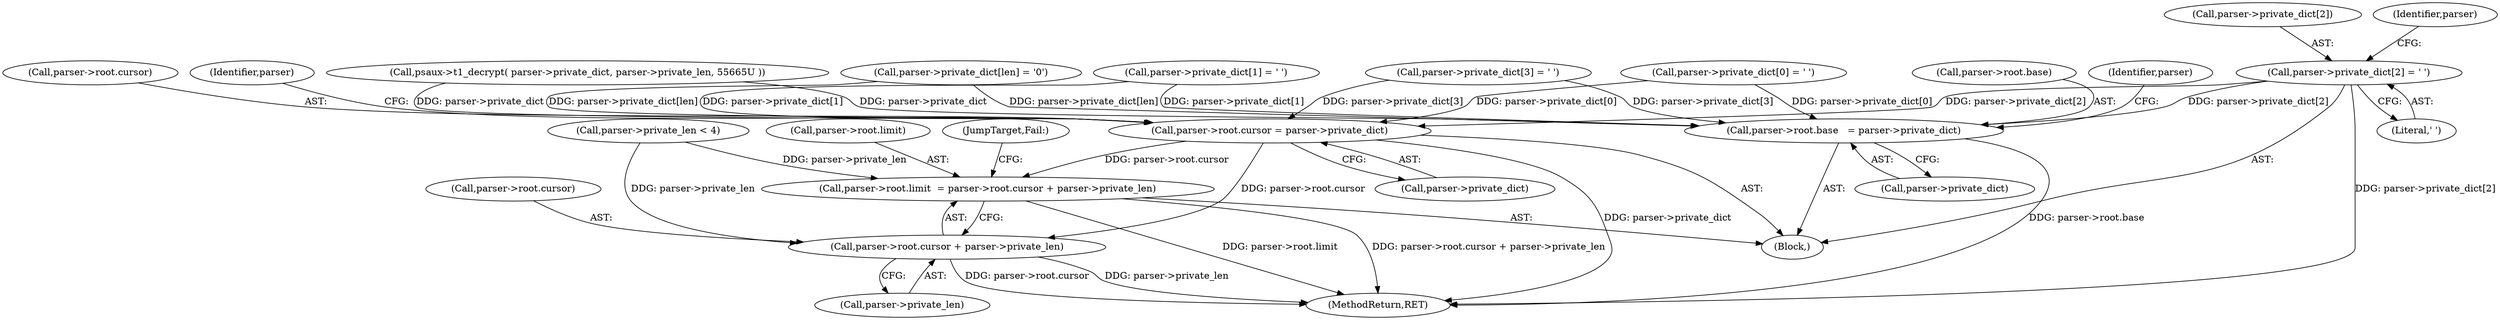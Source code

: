 digraph "0_savannah_e3058617f384cb6709f3878f753fa17aca9e3a30@array" {
"1000676" [label="(Call,parser->private_dict[2] = ' ')"];
"1000690" [label="(Call,parser->root.base   = parser->private_dict)"];
"1000699" [label="(Call,parser->root.cursor = parser->private_dict)"];
"1000708" [label="(Call,parser->root.limit  = parser->root.cursor + parser->private_len)"];
"1000714" [label="(Call,parser->root.cursor + parser->private_len)"];
"1000141" [label="(Block,)"];
"1000640" [label="(Call,psaux->t1_decrypt( parser->private_dict, parser->private_len, 55665U ))"];
"1000699" [label="(Call,parser->root.cursor = parser->private_dict)"];
"1000669" [label="(Call,parser->private_dict[1] = ' ')"];
"1000705" [label="(Call,parser->private_dict)"];
"1000649" [label="(Call,parser->private_len < 4)"];
"1000708" [label="(Call,parser->root.limit  = parser->root.cursor + parser->private_len)"];
"1000691" [label="(Call,parser->root.base)"];
"1000715" [label="(Call,parser->root.cursor)"];
"1000626" [label="(Call,parser->private_dict[len] = '\0')"];
"1000711" [label="(Identifier,parser)"];
"1000683" [label="(Call,parser->private_dict[3] = ' ')"];
"1000720" [label="(Call,parser->private_len)"];
"1000662" [label="(Call,parser->private_dict[0] = ' ')"];
"1000677" [label="(Call,parser->private_dict[2])"];
"1000690" [label="(Call,parser->root.base   = parser->private_dict)"];
"1000727" [label="(MethodReturn,RET)"];
"1000696" [label="(Call,parser->private_dict)"];
"1000686" [label="(Identifier,parser)"];
"1000676" [label="(Call,parser->private_dict[2] = ' ')"];
"1000700" [label="(Call,parser->root.cursor)"];
"1000714" [label="(Call,parser->root.cursor + parser->private_len)"];
"1000682" [label="(Literal,' ')"];
"1000709" [label="(Call,parser->root.limit)"];
"1000723" [label="(JumpTarget,Fail:)"];
"1000702" [label="(Identifier,parser)"];
"1000676" -> "1000141"  [label="AST: "];
"1000676" -> "1000682"  [label="CFG: "];
"1000677" -> "1000676"  [label="AST: "];
"1000682" -> "1000676"  [label="AST: "];
"1000686" -> "1000676"  [label="CFG: "];
"1000676" -> "1000727"  [label="DDG: parser->private_dict[2]"];
"1000676" -> "1000690"  [label="DDG: parser->private_dict[2]"];
"1000676" -> "1000699"  [label="DDG: parser->private_dict[2]"];
"1000690" -> "1000141"  [label="AST: "];
"1000690" -> "1000696"  [label="CFG: "];
"1000691" -> "1000690"  [label="AST: "];
"1000696" -> "1000690"  [label="AST: "];
"1000702" -> "1000690"  [label="CFG: "];
"1000690" -> "1000727"  [label="DDG: parser->root.base"];
"1000640" -> "1000690"  [label="DDG: parser->private_dict"];
"1000626" -> "1000690"  [label="DDG: parser->private_dict[len]"];
"1000669" -> "1000690"  [label="DDG: parser->private_dict[1]"];
"1000683" -> "1000690"  [label="DDG: parser->private_dict[3]"];
"1000662" -> "1000690"  [label="DDG: parser->private_dict[0]"];
"1000699" -> "1000141"  [label="AST: "];
"1000699" -> "1000705"  [label="CFG: "];
"1000700" -> "1000699"  [label="AST: "];
"1000705" -> "1000699"  [label="AST: "];
"1000711" -> "1000699"  [label="CFG: "];
"1000699" -> "1000727"  [label="DDG: parser->private_dict"];
"1000626" -> "1000699"  [label="DDG: parser->private_dict[len]"];
"1000669" -> "1000699"  [label="DDG: parser->private_dict[1]"];
"1000683" -> "1000699"  [label="DDG: parser->private_dict[3]"];
"1000662" -> "1000699"  [label="DDG: parser->private_dict[0]"];
"1000640" -> "1000699"  [label="DDG: parser->private_dict"];
"1000699" -> "1000708"  [label="DDG: parser->root.cursor"];
"1000699" -> "1000714"  [label="DDG: parser->root.cursor"];
"1000708" -> "1000141"  [label="AST: "];
"1000708" -> "1000714"  [label="CFG: "];
"1000709" -> "1000708"  [label="AST: "];
"1000714" -> "1000708"  [label="AST: "];
"1000723" -> "1000708"  [label="CFG: "];
"1000708" -> "1000727"  [label="DDG: parser->root.cursor + parser->private_len"];
"1000708" -> "1000727"  [label="DDG: parser->root.limit"];
"1000649" -> "1000708"  [label="DDG: parser->private_len"];
"1000714" -> "1000720"  [label="CFG: "];
"1000715" -> "1000714"  [label="AST: "];
"1000720" -> "1000714"  [label="AST: "];
"1000714" -> "1000727"  [label="DDG: parser->root.cursor"];
"1000714" -> "1000727"  [label="DDG: parser->private_len"];
"1000649" -> "1000714"  [label="DDG: parser->private_len"];
}
